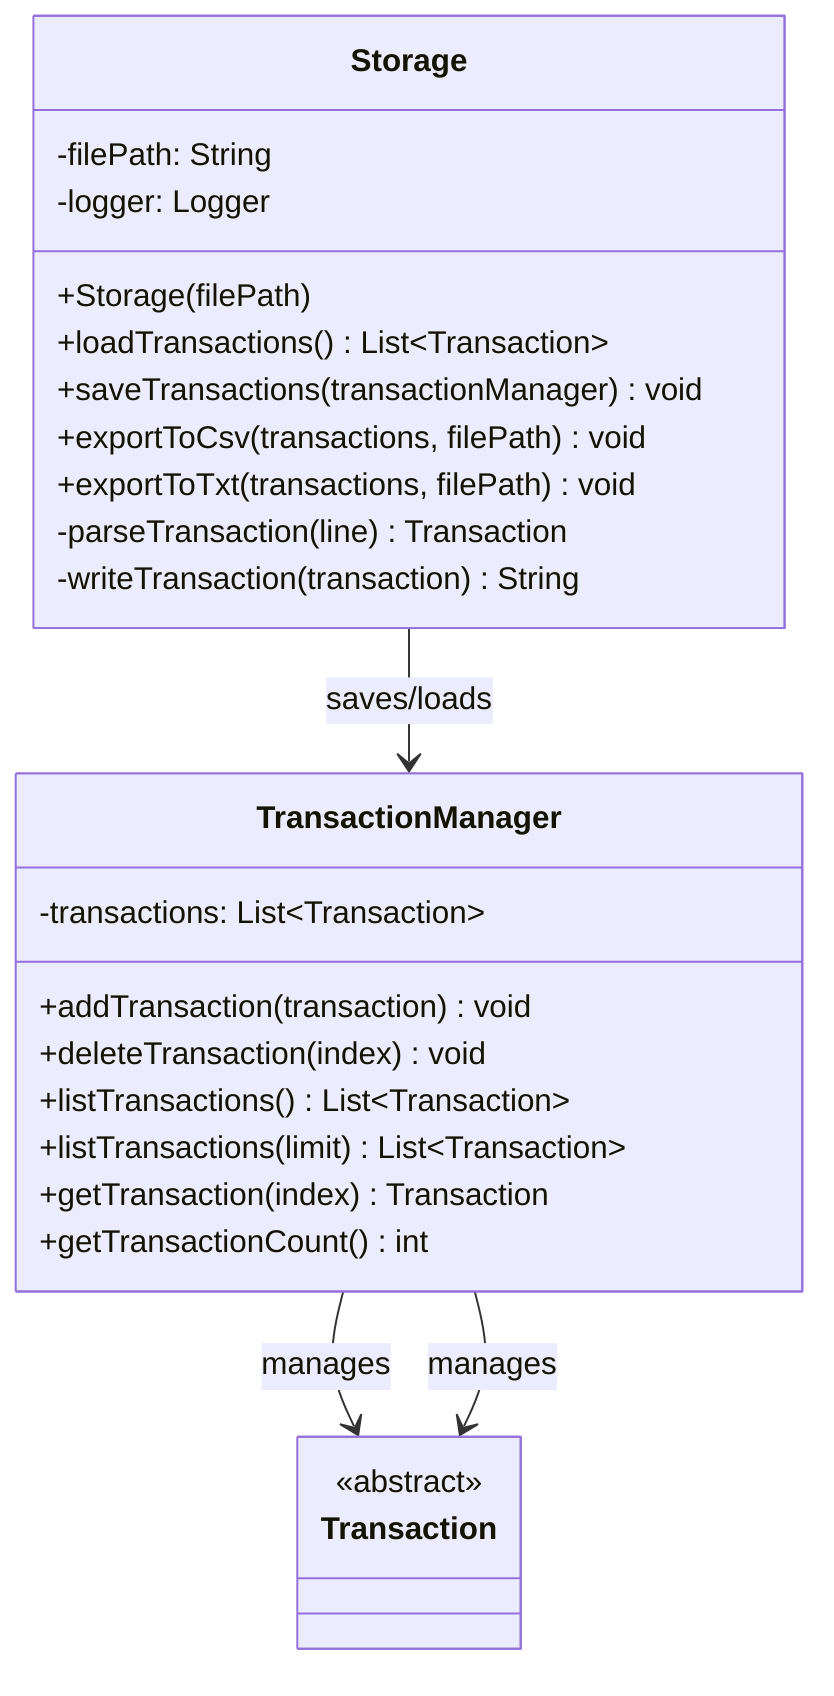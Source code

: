 classDiagram
    class Storage {
        -filePath: String
        -logger: Logger
        +Storage(filePath)
        +loadTransactions() List~Transaction~
        +saveTransactions(transactionManager) void
        +exportToCsv(transactions, filePath) void
        +exportToTxt(transactions, filePath) void
        -parseTransaction(line) Transaction
        -writeTransaction(transaction) String
    }

    class TransactionManager {
        -transactions: List~Transaction~
        +addTransaction(transaction) void
        +deleteTransaction(index) void
        +listTransactions() List~Transaction~
        +listTransactions(limit) List~Transaction~
        +getTransaction(index) Transaction
        +getTransactionCount() int
    }

    class Transaction {
        <<abstract>>
    }

    Storage --> TransactionManager : saves/loads
    TransactionManager --> Transaction : manages
    TransactionManager --> Transaction : manages